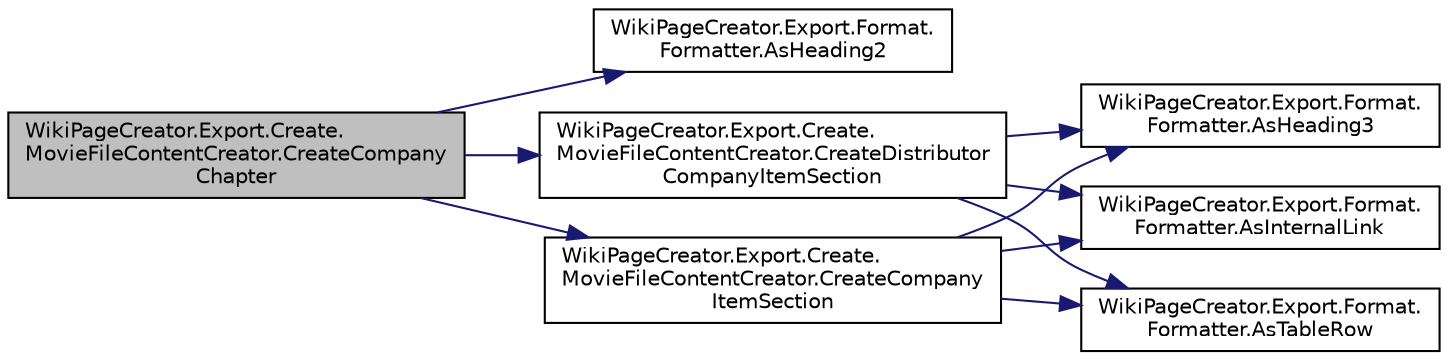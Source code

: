 digraph "WikiPageCreator.Export.Create.MovieFileContentCreator.CreateCompanyChapter"
{
 // LATEX_PDF_SIZE
  edge [fontname="Helvetica",fontsize="10",labelfontname="Helvetica",labelfontsize="10"];
  node [fontname="Helvetica",fontsize="10",shape=record];
  rankdir="LR";
  Node1 [label="WikiPageCreator.Export.Create.\lMovieFileContentCreator.CreateCompany\lChapter",height=0.2,width=0.4,color="black", fillcolor="grey75", style="filled", fontcolor="black",tooltip="Creates the formatted company chapter of the movie page."];
  Node1 -> Node2 [color="midnightblue",fontsize="10",style="solid",fontname="Helvetica"];
  Node2 [label="WikiPageCreator.Export.Format.\lFormatter.AsHeading2",height=0.2,width=0.4,color="black", fillcolor="white", style="filled",URL="$d3/d2c/class_wiki_page_creator_1_1_export_1_1_format_1_1_formatter.html#a798f74c62024dd440563e736f818186c",tooltip="Formats the given text as a level 2 heading."];
  Node1 -> Node3 [color="midnightblue",fontsize="10",style="solid",fontname="Helvetica"];
  Node3 [label="WikiPageCreator.Export.Create.\lMovieFileContentCreator.CreateCompany\lItemSection",height=0.2,width=0.4,color="black", fillcolor="white", style="filled",URL="$d3/d8e/class_wiki_page_creator_1_1_export_1_1_create_1_1_movie_file_content_creator.html#a4ed4adb2fa98fdd1038c25d31d5f61ee",tooltip="Creates a formatted company section of the movie page."];
  Node3 -> Node4 [color="midnightblue",fontsize="10",style="solid",fontname="Helvetica"];
  Node4 [label="WikiPageCreator.Export.Format.\lFormatter.AsHeading3",height=0.2,width=0.4,color="black", fillcolor="white", style="filled",URL="$d3/d2c/class_wiki_page_creator_1_1_export_1_1_format_1_1_formatter.html#a3d25e407ff096035bb54e878f5bfc7a7",tooltip="Formats the given text as a level 3 heading."];
  Node3 -> Node5 [color="midnightblue",fontsize="10",style="solid",fontname="Helvetica"];
  Node5 [label="WikiPageCreator.Export.Format.\lFormatter.AsInternalLink",height=0.2,width=0.4,color="black", fillcolor="white", style="filled",URL="$d3/d2c/class_wiki_page_creator_1_1_export_1_1_format_1_1_formatter.html#acb66b112b66da200e5eb193345c65e55",tooltip="Formats the given parameters as an internal link."];
  Node3 -> Node6 [color="midnightblue",fontsize="10",style="solid",fontname="Helvetica"];
  Node6 [label="WikiPageCreator.Export.Format.\lFormatter.AsTableRow",height=0.2,width=0.4,color="black", fillcolor="white", style="filled",URL="$d3/d2c/class_wiki_page_creator_1_1_export_1_1_format_1_1_formatter.html#ae592fd4befb7c3fdb3c17dc38b069ef4",tooltip="Formats the given data as a table row."];
  Node1 -> Node7 [color="midnightblue",fontsize="10",style="solid",fontname="Helvetica"];
  Node7 [label="WikiPageCreator.Export.Create.\lMovieFileContentCreator.CreateDistributor\lCompanyItemSection",height=0.2,width=0.4,color="black", fillcolor="white", style="filled",URL="$d3/d8e/class_wiki_page_creator_1_1_export_1_1_create_1_1_movie_file_content_creator.html#a749c28a175548bbacd33fd2c7a95edee",tooltip="Creates a formatted distributor company section of the movie page."];
  Node7 -> Node4 [color="midnightblue",fontsize="10",style="solid",fontname="Helvetica"];
  Node7 -> Node5 [color="midnightblue",fontsize="10",style="solid",fontname="Helvetica"];
  Node7 -> Node6 [color="midnightblue",fontsize="10",style="solid",fontname="Helvetica"];
}
